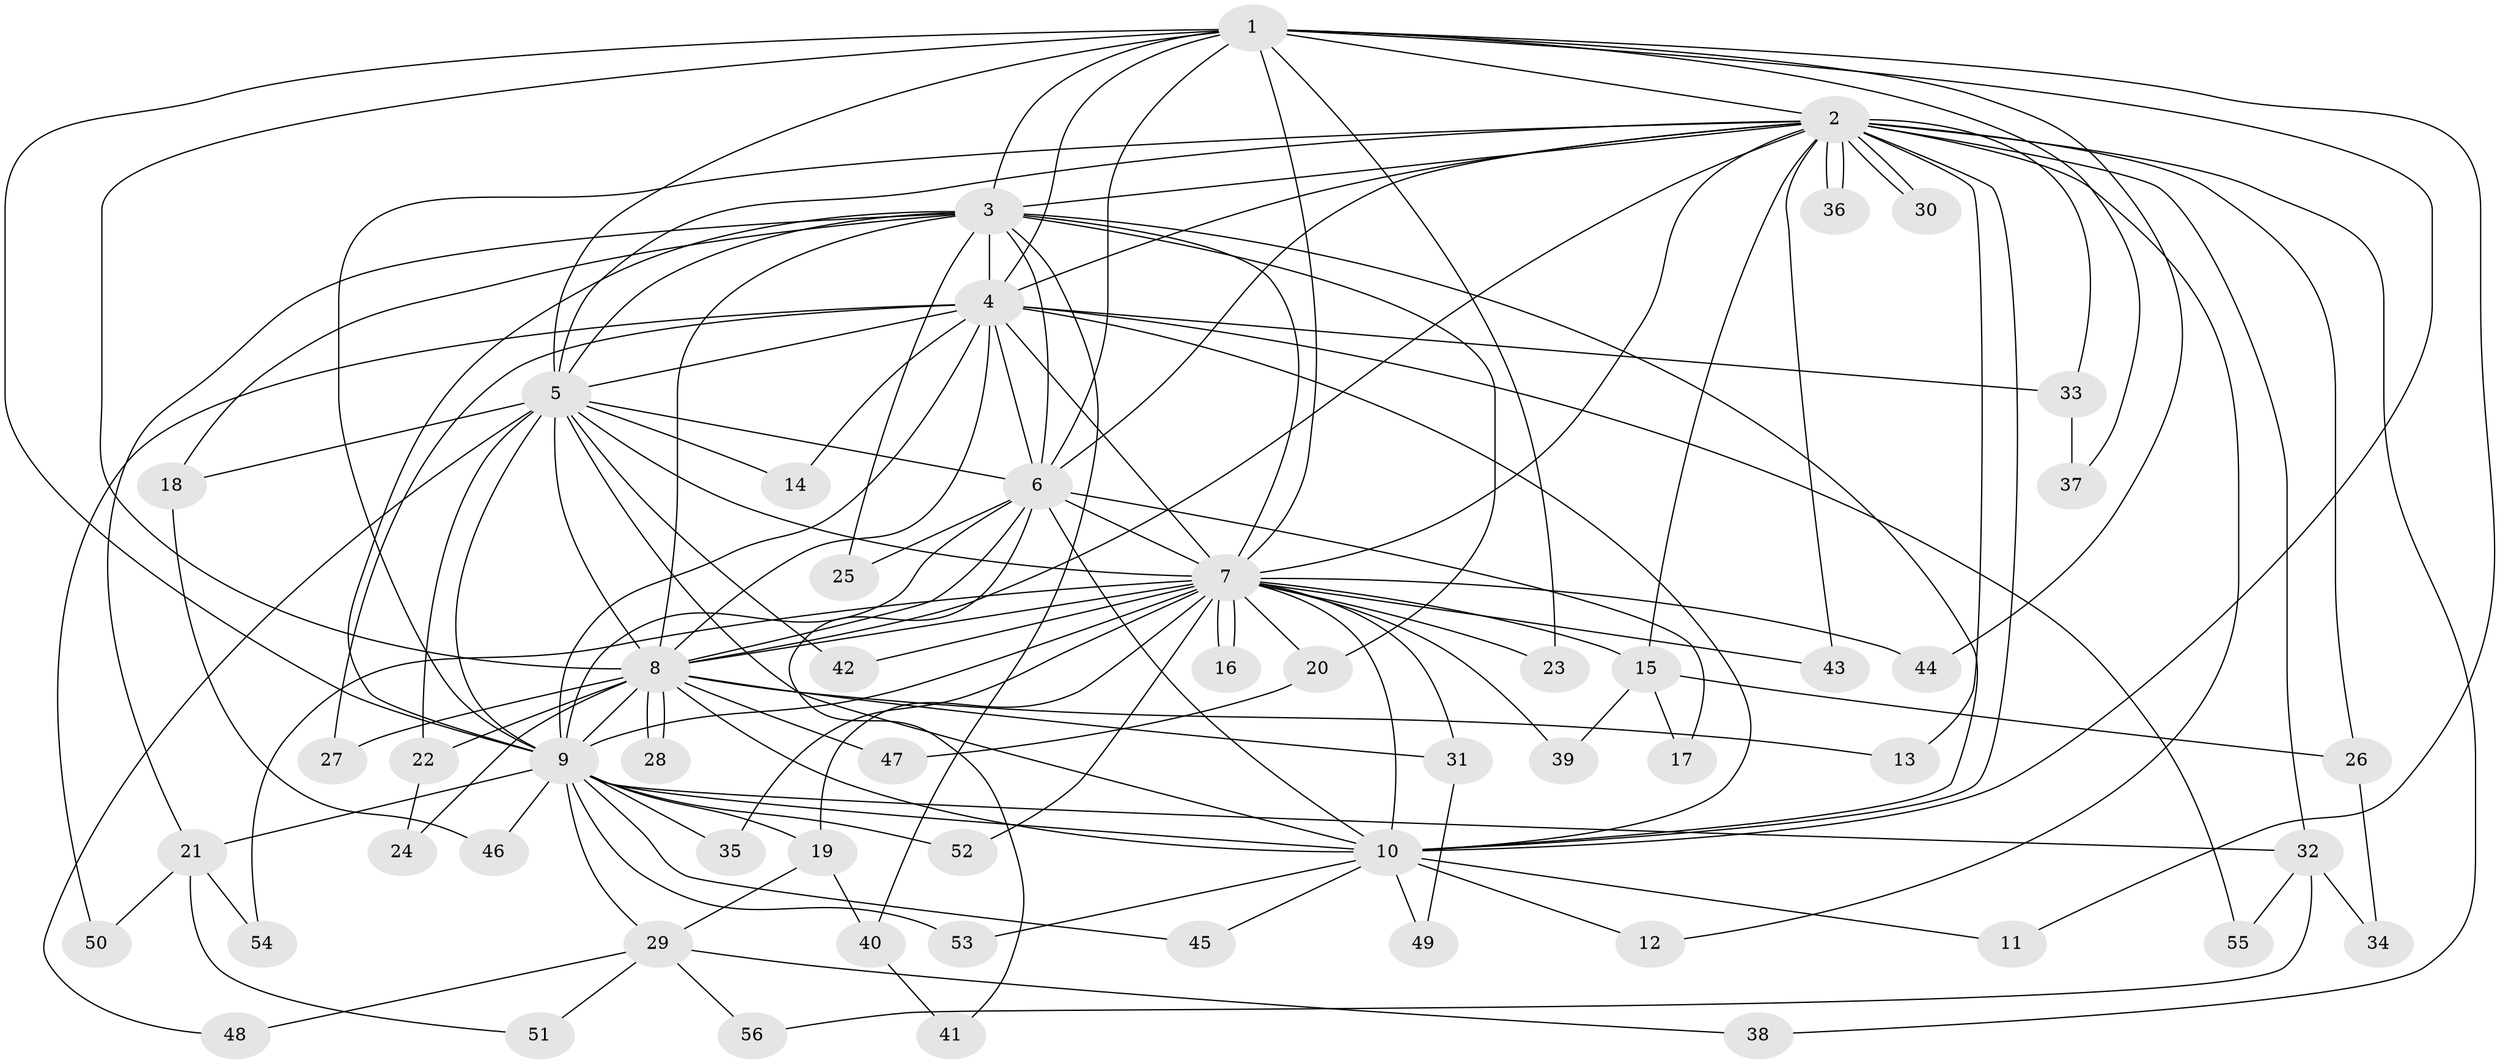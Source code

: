 // Generated by graph-tools (version 1.1) at 2025/34/03/09/25 02:34:46]
// undirected, 56 vertices, 137 edges
graph export_dot {
graph [start="1"]
  node [color=gray90,style=filled];
  1;
  2;
  3;
  4;
  5;
  6;
  7;
  8;
  9;
  10;
  11;
  12;
  13;
  14;
  15;
  16;
  17;
  18;
  19;
  20;
  21;
  22;
  23;
  24;
  25;
  26;
  27;
  28;
  29;
  30;
  31;
  32;
  33;
  34;
  35;
  36;
  37;
  38;
  39;
  40;
  41;
  42;
  43;
  44;
  45;
  46;
  47;
  48;
  49;
  50;
  51;
  52;
  53;
  54;
  55;
  56;
  1 -- 2;
  1 -- 3;
  1 -- 4;
  1 -- 5;
  1 -- 6;
  1 -- 7;
  1 -- 8;
  1 -- 9;
  1 -- 10;
  1 -- 11;
  1 -- 23;
  1 -- 37;
  1 -- 44;
  2 -- 3;
  2 -- 4;
  2 -- 5;
  2 -- 6;
  2 -- 7;
  2 -- 8;
  2 -- 9;
  2 -- 10;
  2 -- 12;
  2 -- 13;
  2 -- 15;
  2 -- 26;
  2 -- 30;
  2 -- 30;
  2 -- 32;
  2 -- 33;
  2 -- 36;
  2 -- 36;
  2 -- 38;
  2 -- 43;
  3 -- 4;
  3 -- 5;
  3 -- 6;
  3 -- 7;
  3 -- 8;
  3 -- 9;
  3 -- 10;
  3 -- 18;
  3 -- 20;
  3 -- 21;
  3 -- 25;
  3 -- 40;
  4 -- 5;
  4 -- 6;
  4 -- 7;
  4 -- 8;
  4 -- 9;
  4 -- 10;
  4 -- 14;
  4 -- 27;
  4 -- 33;
  4 -- 50;
  4 -- 55;
  5 -- 6;
  5 -- 7;
  5 -- 8;
  5 -- 9;
  5 -- 10;
  5 -- 14;
  5 -- 18;
  5 -- 22;
  5 -- 42;
  5 -- 48;
  6 -- 7;
  6 -- 8;
  6 -- 9;
  6 -- 10;
  6 -- 17;
  6 -- 25;
  6 -- 41;
  7 -- 8;
  7 -- 9;
  7 -- 10;
  7 -- 15;
  7 -- 16;
  7 -- 16;
  7 -- 19;
  7 -- 20;
  7 -- 23;
  7 -- 31;
  7 -- 35;
  7 -- 39;
  7 -- 42;
  7 -- 43;
  7 -- 44;
  7 -- 52;
  7 -- 54;
  8 -- 9;
  8 -- 10;
  8 -- 13;
  8 -- 22;
  8 -- 24;
  8 -- 27;
  8 -- 28;
  8 -- 28;
  8 -- 31;
  8 -- 47;
  9 -- 10;
  9 -- 19;
  9 -- 21;
  9 -- 29;
  9 -- 32;
  9 -- 35;
  9 -- 45;
  9 -- 46;
  9 -- 52;
  9 -- 53;
  10 -- 11;
  10 -- 12;
  10 -- 45;
  10 -- 49;
  10 -- 53;
  15 -- 17;
  15 -- 26;
  15 -- 39;
  18 -- 46;
  19 -- 29;
  19 -- 40;
  20 -- 47;
  21 -- 50;
  21 -- 51;
  21 -- 54;
  22 -- 24;
  26 -- 34;
  29 -- 38;
  29 -- 48;
  29 -- 51;
  29 -- 56;
  31 -- 49;
  32 -- 34;
  32 -- 55;
  32 -- 56;
  33 -- 37;
  40 -- 41;
}
